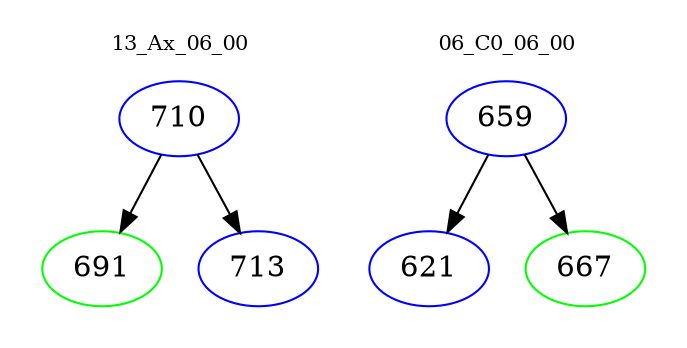 digraph{
subgraph cluster_0 {
color = white
label = "13_Ax_06_00";
fontsize=10;
T0_710 [label="710", color="blue"]
T0_710 -> T0_691 [color="black"]
T0_691 [label="691", color="green"]
T0_710 -> T0_713 [color="black"]
T0_713 [label="713", color="blue"]
}
subgraph cluster_1 {
color = white
label = "06_C0_06_00";
fontsize=10;
T1_659 [label="659", color="blue"]
T1_659 -> T1_621 [color="black"]
T1_621 [label="621", color="blue"]
T1_659 -> T1_667 [color="black"]
T1_667 [label="667", color="green"]
}
}
